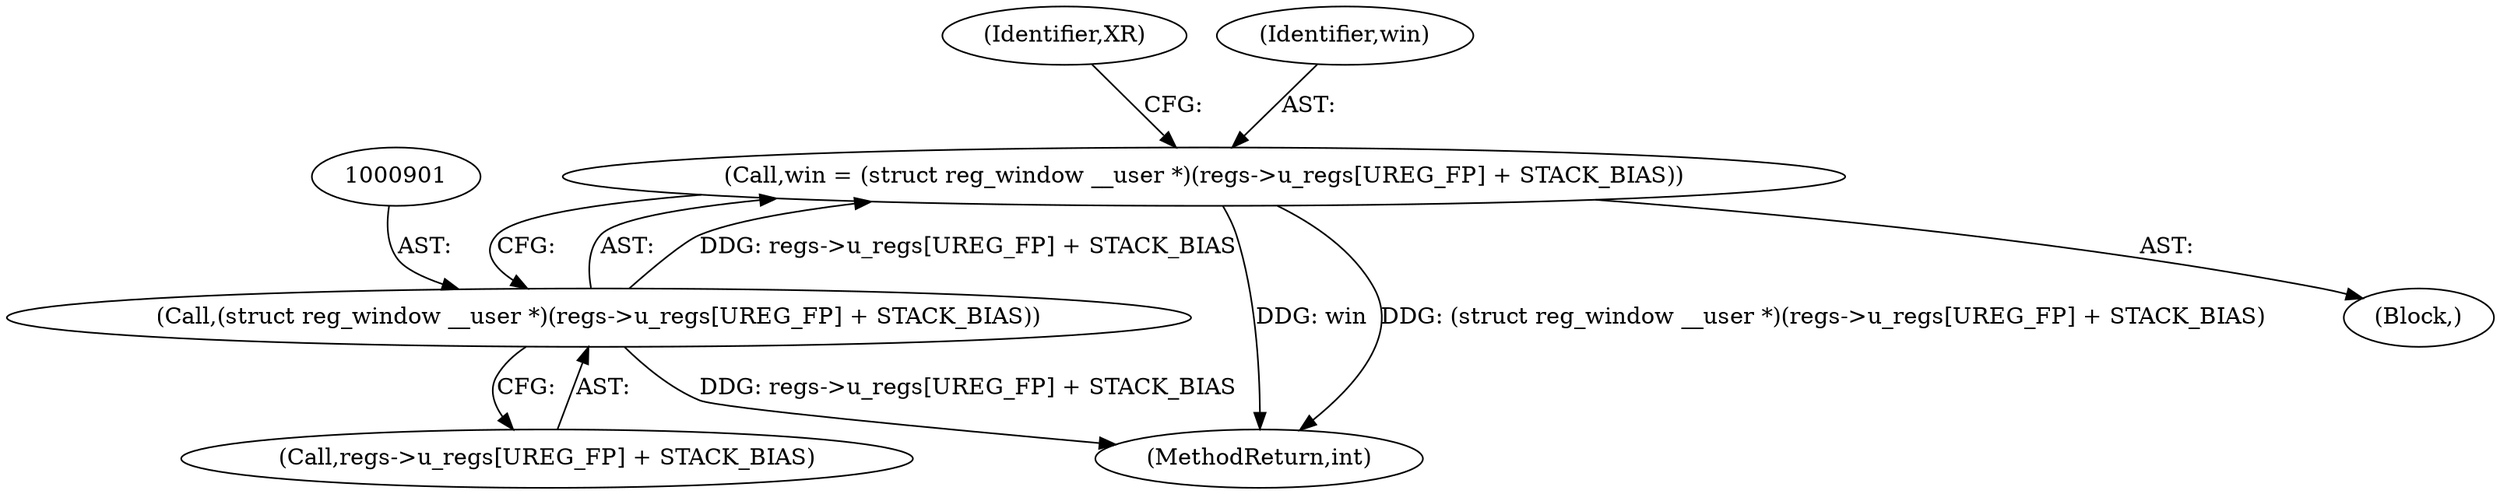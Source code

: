 digraph "0_linux_a8b0ca17b80e92faab46ee7179ba9e99ccb61233_42@pointer" {
"1000898" [label="(Call,win = (struct reg_window __user *)(regs->u_regs[UREG_FP] + STACK_BIAS))"];
"1000900" [label="(Call,(struct reg_window __user *)(regs->u_regs[UREG_FP] + STACK_BIAS))"];
"1000910" [label="(Identifier,XR)"];
"1001895" [label="(MethodReturn,int)"];
"1000898" [label="(Call,win = (struct reg_window __user *)(regs->u_regs[UREG_FP] + STACK_BIAS))"];
"1000902" [label="(Call,regs->u_regs[UREG_FP] + STACK_BIAS)"];
"1000895" [label="(Block,)"];
"1000899" [label="(Identifier,win)"];
"1000900" [label="(Call,(struct reg_window __user *)(regs->u_regs[UREG_FP] + STACK_BIAS))"];
"1000898" -> "1000895"  [label="AST: "];
"1000898" -> "1000900"  [label="CFG: "];
"1000899" -> "1000898"  [label="AST: "];
"1000900" -> "1000898"  [label="AST: "];
"1000910" -> "1000898"  [label="CFG: "];
"1000898" -> "1001895"  [label="DDG: win"];
"1000898" -> "1001895"  [label="DDG: (struct reg_window __user *)(regs->u_regs[UREG_FP] + STACK_BIAS)"];
"1000900" -> "1000898"  [label="DDG: regs->u_regs[UREG_FP] + STACK_BIAS"];
"1000900" -> "1000902"  [label="CFG: "];
"1000901" -> "1000900"  [label="AST: "];
"1000902" -> "1000900"  [label="AST: "];
"1000900" -> "1001895"  [label="DDG: regs->u_regs[UREG_FP] + STACK_BIAS"];
}
